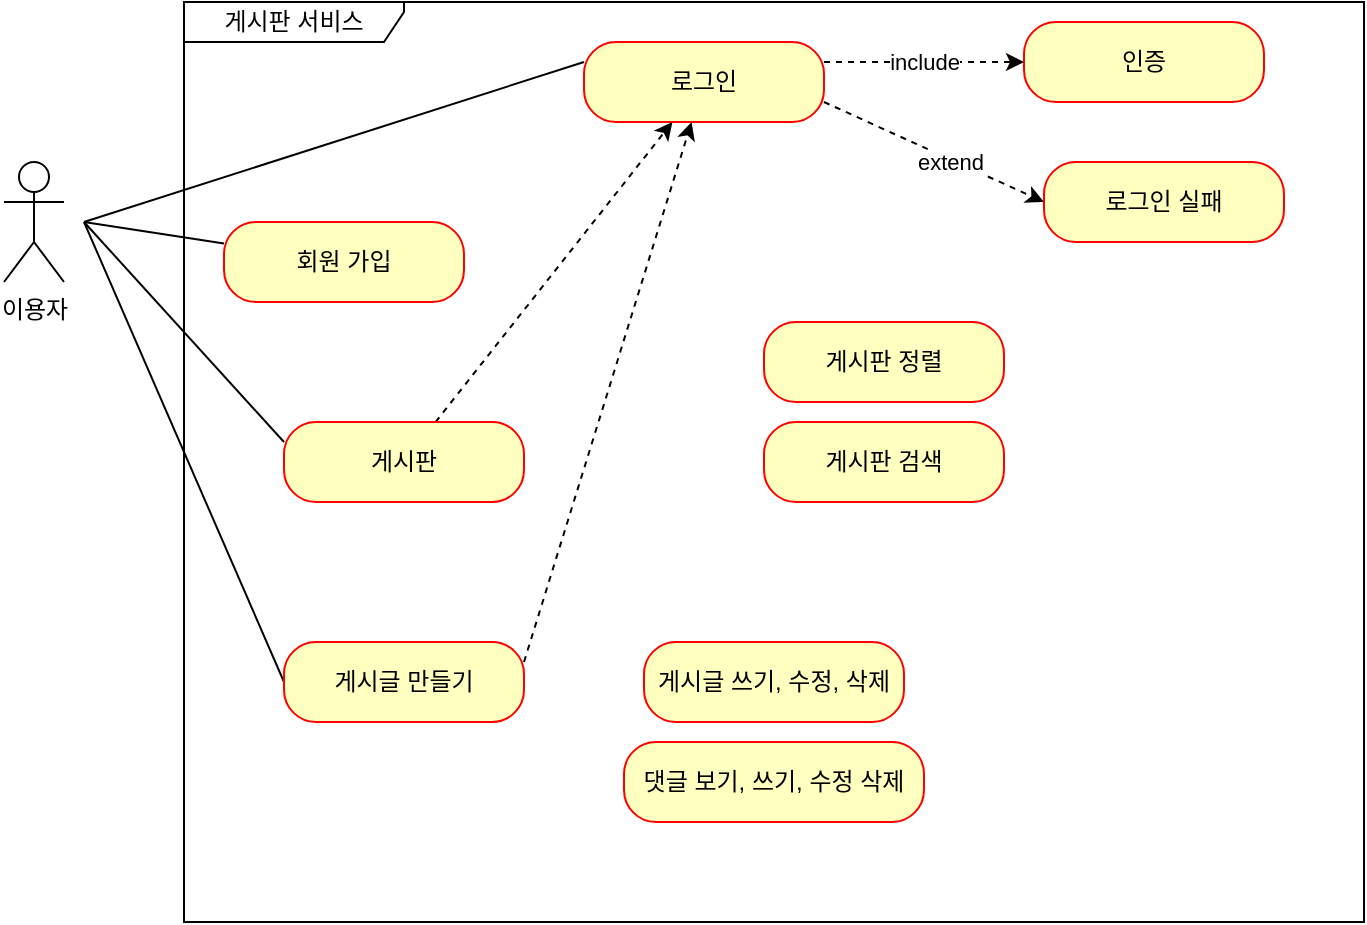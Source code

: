 <mxfile version="20.8.1" type="github">
  <diagram id="nvYJo4ivjRxX64Fqw-4A" name="페이지-1">
    <mxGraphModel dx="453" dy="637" grid="1" gridSize="10" guides="1" tooltips="1" connect="1" arrows="1" fold="1" page="1" pageScale="1" pageWidth="827" pageHeight="1169" math="0" shadow="0">
      <root>
        <mxCell id="0" />
        <mxCell id="1" parent="0" />
        <mxCell id="256csf4E9Je8cw7tJ8nM-1" value="이용자" style="shape=umlActor;verticalLabelPosition=bottom;verticalAlign=top;html=1;outlineConnect=0;" vertex="1" parent="1">
          <mxGeometry x="110" y="400" width="30" height="60" as="geometry" />
        </mxCell>
        <mxCell id="256csf4E9Je8cw7tJ8nM-2" value="게시판 서비스" style="shape=umlFrame;whiteSpace=wrap;html=1;width=110;height=20;swimlaneFillColor=default;" vertex="1" parent="1">
          <mxGeometry x="200" y="320" width="590" height="460" as="geometry" />
        </mxCell>
        <mxCell id="256csf4E9Je8cw7tJ8nM-20" style="edgeStyle=none;rounded=0;orthogonalLoop=1;jettySize=auto;html=1;endArrow=none;endFill=0;" edge="1" parent="1" source="256csf4E9Je8cw7tJ8nM-5">
          <mxGeometry relative="1" as="geometry">
            <mxPoint x="150" y="430" as="targetPoint" />
          </mxGeometry>
        </mxCell>
        <mxCell id="256csf4E9Je8cw7tJ8nM-5" value="회원 가입" style="rounded=1;whiteSpace=wrap;html=1;arcSize=40;fontColor=#000000;fillColor=#ffffc0;strokeColor=#ff0000;" vertex="1" parent="1">
          <mxGeometry x="220" y="430" width="120" height="40" as="geometry" />
        </mxCell>
        <mxCell id="256csf4E9Je8cw7tJ8nM-19" style="edgeStyle=none;rounded=0;orthogonalLoop=1;jettySize=auto;html=1;exitX=0;exitY=0.25;exitDx=0;exitDy=0;strokeColor=default;endArrow=none;endFill=0;" edge="1" parent="1" source="256csf4E9Je8cw7tJ8nM-7">
          <mxGeometry relative="1" as="geometry">
            <mxPoint x="150" y="430" as="targetPoint" />
          </mxGeometry>
        </mxCell>
        <mxCell id="256csf4E9Je8cw7tJ8nM-25" value="include" style="edgeStyle=none;rounded=1;orthogonalLoop=1;jettySize=auto;html=1;exitX=1;exitY=0.25;exitDx=0;exitDy=0;dashed=1;strokeColor=default;endArrow=classic;endFill=1;" edge="1" parent="1" source="256csf4E9Je8cw7tJ8nM-7" target="256csf4E9Je8cw7tJ8nM-10">
          <mxGeometry relative="1" as="geometry" />
        </mxCell>
        <mxCell id="256csf4E9Je8cw7tJ8nM-26" style="edgeStyle=none;rounded=1;orthogonalLoop=1;jettySize=auto;html=1;exitX=1;exitY=0.75;exitDx=0;exitDy=0;entryX=0;entryY=0.5;entryDx=0;entryDy=0;dashed=1;strokeColor=default;endArrow=classic;endFill=1;" edge="1" parent="1" source="256csf4E9Je8cw7tJ8nM-7" target="256csf4E9Je8cw7tJ8nM-11">
          <mxGeometry relative="1" as="geometry" />
        </mxCell>
        <mxCell id="256csf4E9Je8cw7tJ8nM-27" value="extend" style="edgeLabel;html=1;align=center;verticalAlign=middle;resizable=0;points=[];" vertex="1" connectable="0" parent="256csf4E9Je8cw7tJ8nM-26">
          <mxGeometry x="0.152" y="-1" relative="1" as="geometry">
            <mxPoint as="offset" />
          </mxGeometry>
        </mxCell>
        <mxCell id="256csf4E9Je8cw7tJ8nM-7" value="로그인" style="rounded=1;whiteSpace=wrap;html=1;arcSize=40;fontColor=#000000;fillColor=#ffffc0;strokeColor=#ff0000;" vertex="1" parent="1">
          <mxGeometry x="400" y="340" width="120" height="40" as="geometry" />
        </mxCell>
        <mxCell id="256csf4E9Je8cw7tJ8nM-18" style="rounded=0;orthogonalLoop=1;jettySize=auto;html=1;exitX=0;exitY=0.25;exitDx=0;exitDy=0;endArrow=none;endFill=0;" edge="1" parent="1" source="256csf4E9Je8cw7tJ8nM-8">
          <mxGeometry relative="1" as="geometry">
            <mxPoint x="150" y="430" as="targetPoint" />
          </mxGeometry>
        </mxCell>
        <mxCell id="256csf4E9Je8cw7tJ8nM-28" style="edgeStyle=none;rounded=1;orthogonalLoop=1;jettySize=auto;html=1;dashed=1;strokeColor=default;endArrow=classic;endFill=1;" edge="1" parent="1" source="256csf4E9Je8cw7tJ8nM-8" target="256csf4E9Je8cw7tJ8nM-7">
          <mxGeometry relative="1" as="geometry" />
        </mxCell>
        <mxCell id="256csf4E9Je8cw7tJ8nM-8" value="게시판" style="rounded=1;whiteSpace=wrap;html=1;arcSize=40;fontColor=#000000;fillColor=#ffffc0;strokeColor=#ff0000;" vertex="1" parent="1">
          <mxGeometry x="250" y="530" width="120" height="40" as="geometry" />
        </mxCell>
        <mxCell id="256csf4E9Je8cw7tJ8nM-21" style="edgeStyle=none;rounded=0;orthogonalLoop=1;jettySize=auto;html=1;exitX=0;exitY=0.5;exitDx=0;exitDy=0;endArrow=none;endFill=0;" edge="1" parent="1" source="256csf4E9Je8cw7tJ8nM-9">
          <mxGeometry relative="1" as="geometry">
            <mxPoint x="150" y="430" as="targetPoint" />
          </mxGeometry>
        </mxCell>
        <mxCell id="256csf4E9Je8cw7tJ8nM-29" style="edgeStyle=none;rounded=1;orthogonalLoop=1;jettySize=auto;html=1;exitX=1;exitY=0.25;exitDx=0;exitDy=0;dashed=1;strokeColor=default;endArrow=classic;endFill=1;" edge="1" parent="1" source="256csf4E9Je8cw7tJ8nM-9" target="256csf4E9Je8cw7tJ8nM-7">
          <mxGeometry relative="1" as="geometry" />
        </mxCell>
        <mxCell id="256csf4E9Je8cw7tJ8nM-9" value="게시글 만들기" style="rounded=1;whiteSpace=wrap;html=1;arcSize=40;fontColor=#000000;fillColor=#ffffc0;strokeColor=#ff0000;" vertex="1" parent="1">
          <mxGeometry x="250" y="640" width="120" height="40" as="geometry" />
        </mxCell>
        <mxCell id="256csf4E9Je8cw7tJ8nM-10" value="인증" style="rounded=1;whiteSpace=wrap;html=1;arcSize=40;fontColor=#000000;fillColor=#ffffc0;strokeColor=#ff0000;" vertex="1" parent="1">
          <mxGeometry x="620" y="330" width="120" height="40" as="geometry" />
        </mxCell>
        <mxCell id="256csf4E9Je8cw7tJ8nM-11" value="로그인 실패" style="rounded=1;whiteSpace=wrap;html=1;arcSize=40;fontColor=#000000;fillColor=#ffffc0;strokeColor=#ff0000;" vertex="1" parent="1">
          <mxGeometry x="630" y="400" width="120" height="40" as="geometry" />
        </mxCell>
        <mxCell id="256csf4E9Je8cw7tJ8nM-12" value="게시판 정렬" style="rounded=1;whiteSpace=wrap;html=1;arcSize=40;fontColor=#000000;fillColor=#ffffc0;strokeColor=#ff0000;" vertex="1" parent="1">
          <mxGeometry x="490" y="480" width="120" height="40" as="geometry" />
        </mxCell>
        <mxCell id="256csf4E9Je8cw7tJ8nM-13" value="게시판 검색" style="rounded=1;whiteSpace=wrap;html=1;arcSize=40;fontColor=#000000;fillColor=#ffffc0;strokeColor=#ff0000;" vertex="1" parent="1">
          <mxGeometry x="490" y="530" width="120" height="40" as="geometry" />
        </mxCell>
        <mxCell id="256csf4E9Je8cw7tJ8nM-14" value="게시글 쓰기, 수정, 삭제" style="rounded=1;whiteSpace=wrap;html=1;arcSize=40;fontColor=#000000;fillColor=#ffffc0;strokeColor=#ff0000;" vertex="1" parent="1">
          <mxGeometry x="430" y="640" width="130" height="40" as="geometry" />
        </mxCell>
        <mxCell id="256csf4E9Je8cw7tJ8nM-15" value="댓글 보기, 쓰기, 수정 삭제" style="rounded=1;whiteSpace=wrap;html=1;arcSize=40;fontColor=#000000;fillColor=#ffffc0;strokeColor=#ff0000;" vertex="1" parent="1">
          <mxGeometry x="420" y="690" width="150" height="40" as="geometry" />
        </mxCell>
      </root>
    </mxGraphModel>
  </diagram>
</mxfile>
